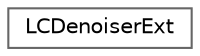 digraph "类继承关系图"
{
 // LATEX_PDF_SIZE
  bgcolor="transparent";
  edge [fontname=Helvetica,fontsize=10,labelfontname=Helvetica,labelfontsize=10];
  node [fontname=Helvetica,fontsize=10,shape=box,height=0.2,width=0.4];
  rankdir="LR";
  Node0 [id="Node000000",label="LCDenoiserExt",height=0.2,width=0.4,color="grey40", fillcolor="white", style="filled",URL="$struct_l_c_denoiser_ext.html",tooltip=" "];
}
